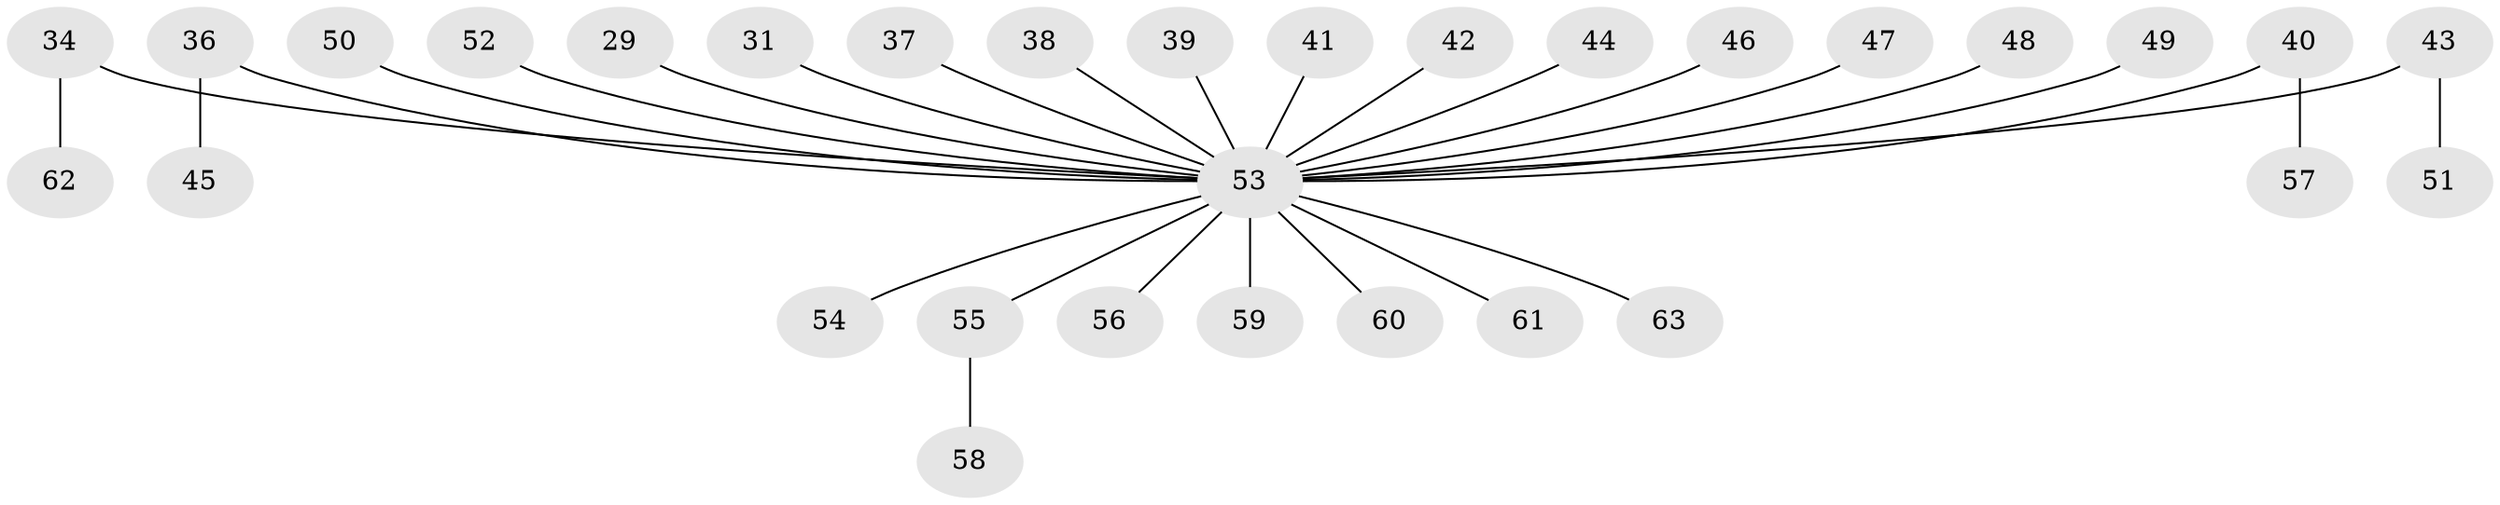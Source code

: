 // original degree distribution, {3: 0.12698412698412698, 4: 0.047619047619047616, 5: 0.015873015873015872, 7: 0.015873015873015872, 6: 0.031746031746031744, 2: 0.25396825396825395, 1: 0.5079365079365079}
// Generated by graph-tools (version 1.1) at 2025/52/03/09/25 04:52:26]
// undirected, 31 vertices, 30 edges
graph export_dot {
graph [start="1"]
  node [color=gray90,style=filled];
  29;
  31;
  34 [super="+15+21"];
  36;
  37;
  38;
  39;
  40;
  41;
  42;
  43 [super="+8"];
  44 [super="+22"];
  45;
  46;
  47;
  48;
  49;
  50 [super="+20"];
  51;
  52;
  53 [super="+10+33+30+23+6+32+16+19+25+26+27+35+28"];
  54;
  55;
  56;
  57;
  58;
  59;
  60;
  61;
  62;
  63;
  29 -- 53;
  31 -- 53;
  34 -- 62;
  34 -- 53;
  36 -- 45;
  36 -- 53;
  37 -- 53;
  38 -- 53;
  39 -- 53;
  40 -- 57;
  40 -- 53;
  41 -- 53;
  42 -- 53;
  43 -- 51;
  43 -- 53;
  44 -- 53;
  46 -- 53;
  47 -- 53;
  48 -- 53;
  49 -- 53;
  50 -- 53;
  52 -- 53;
  53 -- 55;
  53 -- 56;
  53 -- 59;
  53 -- 61;
  53 -- 60;
  53 -- 63;
  53 -- 54;
  55 -- 58;
}
